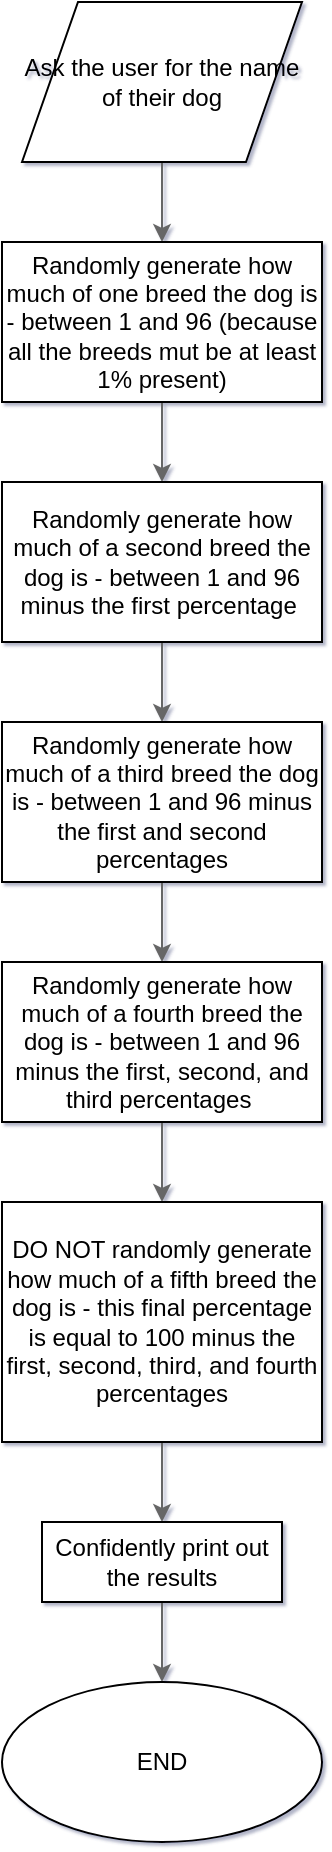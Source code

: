 <mxfile version="11.1.4" type="device"><diagram id="KxxG6Uvj0lW20eeq4B41" name="Page-1"><mxGraphModel dx="1426" dy="907" grid="1" gridSize="10" guides="1" tooltips="1" connect="1" arrows="1" fold="1" page="1" pageScale="1" pageWidth="850" pageHeight="1100" background="#ffffff" math="0" shadow="1"><root><mxCell id="0"/><mxCell id="1" parent="0"/><mxCell id="cLV8l_BtjtkGQ7OrXHeh-12" style="edgeStyle=orthogonalEdgeStyle;rounded=0;orthogonalLoop=1;jettySize=auto;html=1;exitX=0.5;exitY=1;exitDx=0;exitDy=0;entryX=0.5;entryY=0;entryDx=0;entryDy=0;fillColor=#f5f5f5;strokeColor=#666666;" edge="1" parent="1" source="cLV8l_BtjtkGQ7OrXHeh-1" target="cLV8l_BtjtkGQ7OrXHeh-2"><mxGeometry relative="1" as="geometry"/></mxCell><mxCell id="cLV8l_BtjtkGQ7OrXHeh-1" value="Ask the user for the name of their dog" style="shape=parallelogram;perimeter=parallelogramPerimeter;whiteSpace=wrap;html=1;" vertex="1" parent="1"><mxGeometry x="330" y="40" width="140" height="80" as="geometry"/></mxCell><mxCell id="cLV8l_BtjtkGQ7OrXHeh-13" style="edgeStyle=orthogonalEdgeStyle;rounded=0;orthogonalLoop=1;jettySize=auto;html=1;exitX=0.5;exitY=1;exitDx=0;exitDy=0;entryX=0.5;entryY=0;entryDx=0;entryDy=0;fillColor=#f5f5f5;strokeColor=#666666;" edge="1" parent="1" source="cLV8l_BtjtkGQ7OrXHeh-2" target="cLV8l_BtjtkGQ7OrXHeh-3"><mxGeometry relative="1" as="geometry"/></mxCell><mxCell id="cLV8l_BtjtkGQ7OrXHeh-2" value="Randomly generate how much of one breed the dog is - between 1 and 96 (because all the breeds mut be at least 1% present)" style="rounded=0;whiteSpace=wrap;html=1;" vertex="1" parent="1"><mxGeometry x="320" y="160" width="160" height="80" as="geometry"/></mxCell><mxCell id="cLV8l_BtjtkGQ7OrXHeh-14" style="edgeStyle=orthogonalEdgeStyle;rounded=0;orthogonalLoop=1;jettySize=auto;html=1;exitX=0.5;exitY=1;exitDx=0;exitDy=0;entryX=0.5;entryY=0;entryDx=0;entryDy=0;fillColor=#f5f5f5;strokeColor=#666666;" edge="1" parent="1" source="cLV8l_BtjtkGQ7OrXHeh-3" target="cLV8l_BtjtkGQ7OrXHeh-4"><mxGeometry relative="1" as="geometry"/></mxCell><mxCell id="cLV8l_BtjtkGQ7OrXHeh-3" value="Randomly generate how much of a second breed the dog is - between 1 and 96 minus the first percentage&amp;nbsp;" style="rounded=0;whiteSpace=wrap;html=1;" vertex="1" parent="1"><mxGeometry x="320" y="280" width="160" height="80" as="geometry"/></mxCell><mxCell id="cLV8l_BtjtkGQ7OrXHeh-15" style="edgeStyle=orthogonalEdgeStyle;rounded=0;orthogonalLoop=1;jettySize=auto;html=1;exitX=0.5;exitY=1;exitDx=0;exitDy=0;entryX=0.5;entryY=0;entryDx=0;entryDy=0;fillColor=#f5f5f5;strokeColor=#666666;" edge="1" parent="1" source="cLV8l_BtjtkGQ7OrXHeh-4" target="cLV8l_BtjtkGQ7OrXHeh-7"><mxGeometry relative="1" as="geometry"/></mxCell><mxCell id="cLV8l_BtjtkGQ7OrXHeh-4" value="&lt;span style=&quot;white-space: normal&quot;&gt;Randomly generate&amp;nbsp;&lt;/span&gt;how much of a third breed the dog is&lt;span style=&quot;white-space: normal&quot;&gt;&amp;nbsp;- between 1 and 96 minus the first and second percentages&lt;/span&gt;" style="rounded=0;whiteSpace=wrap;html=1;" vertex="1" parent="1"><mxGeometry x="320" y="400" width="160" height="80" as="geometry"/></mxCell><mxCell id="cLV8l_BtjtkGQ7OrXHeh-16" style="edgeStyle=orthogonalEdgeStyle;rounded=0;orthogonalLoop=1;jettySize=auto;html=1;exitX=0.5;exitY=1;exitDx=0;exitDy=0;entryX=0.5;entryY=0;entryDx=0;entryDy=0;fillColor=#f5f5f5;strokeColor=#666666;" edge="1" parent="1" source="cLV8l_BtjtkGQ7OrXHeh-7" target="cLV8l_BtjtkGQ7OrXHeh-8"><mxGeometry relative="1" as="geometry"/></mxCell><mxCell id="cLV8l_BtjtkGQ7OrXHeh-7" value="&lt;span style=&quot;white-space: normal&quot;&gt;Randomly generate&amp;nbsp;&lt;/span&gt;how much of a fourth breed the dog is&lt;span style=&quot;white-space: normal&quot;&gt;&amp;nbsp;- between 1 and 96 minus the first, second, and third percentages&amp;nbsp;&lt;/span&gt;" style="rounded=0;whiteSpace=wrap;html=1;" vertex="1" parent="1"><mxGeometry x="320" y="520" width="160" height="80" as="geometry"/></mxCell><mxCell id="cLV8l_BtjtkGQ7OrXHeh-17" style="edgeStyle=orthogonalEdgeStyle;rounded=0;orthogonalLoop=1;jettySize=auto;html=1;exitX=0.5;exitY=1;exitDx=0;exitDy=0;entryX=0.5;entryY=0;entryDx=0;entryDy=0;fillColor=#f5f5f5;strokeColor=#666666;" edge="1" parent="1" source="cLV8l_BtjtkGQ7OrXHeh-8" target="cLV8l_BtjtkGQ7OrXHeh-9"><mxGeometry relative="1" as="geometry"/></mxCell><mxCell id="cLV8l_BtjtkGQ7OrXHeh-8" value="DO NOT randomly generate how much of a fifth breed the dog is - this final percentage is equal to 100 minus the first, second, third, and fourth percentages" style="rounded=0;whiteSpace=wrap;html=1;" vertex="1" parent="1"><mxGeometry x="320" y="640" width="160" height="120" as="geometry"/></mxCell><mxCell id="cLV8l_BtjtkGQ7OrXHeh-18" style="edgeStyle=orthogonalEdgeStyle;rounded=0;orthogonalLoop=1;jettySize=auto;html=1;exitX=0.5;exitY=1;exitDx=0;exitDy=0;entryX=0.5;entryY=0;entryDx=0;entryDy=0;fillColor=#f5f5f5;strokeColor=#666666;" edge="1" parent="1" source="cLV8l_BtjtkGQ7OrXHeh-9" target="cLV8l_BtjtkGQ7OrXHeh-10"><mxGeometry relative="1" as="geometry"/></mxCell><mxCell id="cLV8l_BtjtkGQ7OrXHeh-9" value="Confidently print out the results" style="rounded=0;whiteSpace=wrap;html=1;" vertex="1" parent="1"><mxGeometry x="340" y="800" width="120" height="40" as="geometry"/></mxCell><mxCell id="cLV8l_BtjtkGQ7OrXHeh-10" value="END" style="ellipse;whiteSpace=wrap;html=1;" vertex="1" parent="1"><mxGeometry x="320" y="880" width="160" height="80" as="geometry"/></mxCell></root></mxGraphModel></diagram></mxfile>